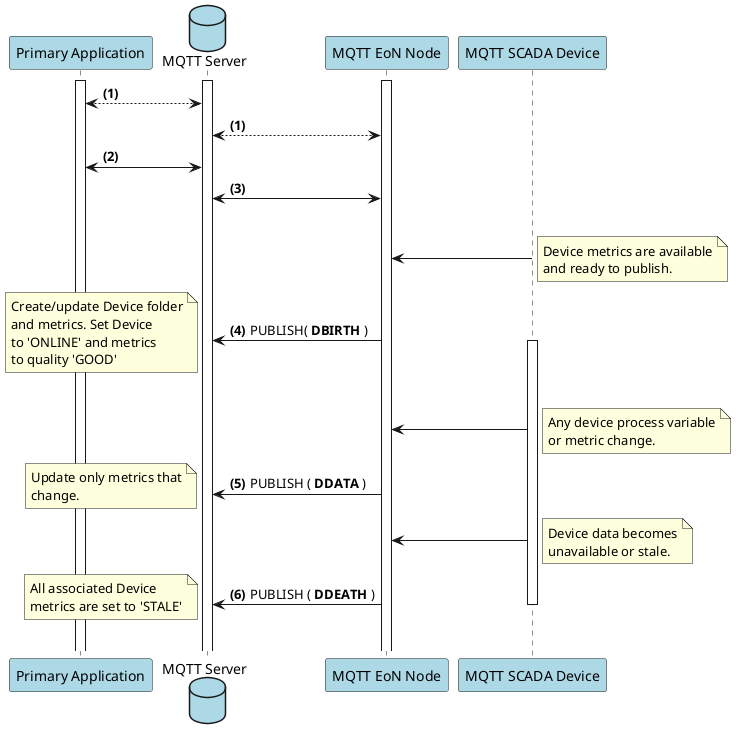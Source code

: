 @startuml
participant "Primary Application" as PrimApp #lightblue
database "MQTT Server" as Server #lightblue
participant "MQTT EoN Node" as EoN #lightblue
participant "MQTT SCADA Device" as Device #lightblue

activate PrimApp
activate Server
activate EoN


autonumber 1 "<b>(#)"
PrimApp <--> Server
autonumber 1 "<b>(#)"
Server <--> EoN

PrimApp <-> Server
Server <-> EoN

|||

autonumber stop
EoN <- Device
note right
Device metrics are available
and ready to publish.
end note

autonumber 4 "<b>(#)"
Server <- EoN : PUBLISH( **DBIRTH** )
activate Device
note left
Create/update Device folder
and metrics. Set Device
to 'ONLINE' and metrics
to quality 'GOOD'
end note

|||

autonumber stop
EoN <- Device
note right
Any device process variable
or metric change.
end note

autonumber 5 "<b>(#)"
Server <- EoN : PUBLISH ( **DDATA** )
note left
Update only metrics that
change.
end note

autonumber stop
EoN <- Device
note right
Device data becomes
unavailable or stale.
end note

autonumber 6 "<b>(#)"
Server <- EoN : PUBLISH ( **DDEATH** )
note left
All associated Device
metrics are set to 'STALE'
end note

deactivate Device

|||
@enduml